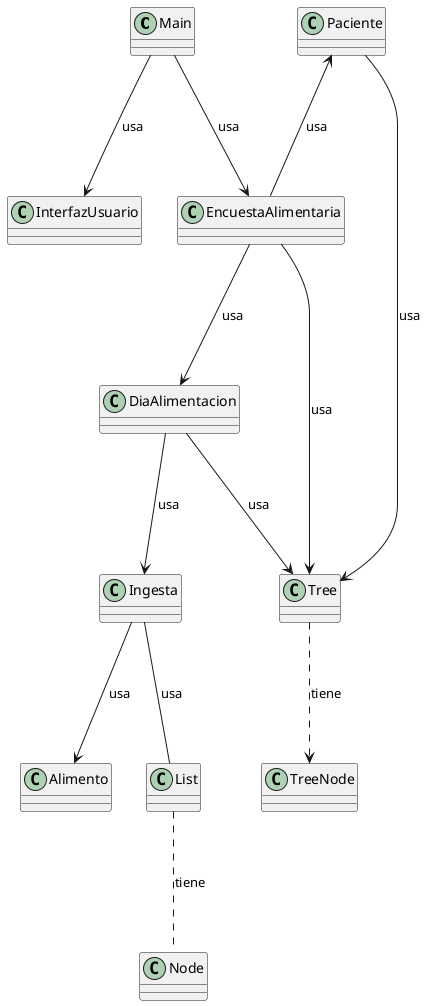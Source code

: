 @startuml
class Main{}
class InterfazUsuario{}
class EncuestaAlimentaria{}
class Paciente{}
class DiaAlimentacion{}
class Ingesta{}
class Alimento{}
class Tree{}
class TreeNode{}
class List{}
class Node{}

Main ---> InterfazUsuario : usa
Main ---> EncuestaAlimentaria : usa
Paciente <--- EncuestaAlimentaria : usa 
EncuestaAlimentaria ---> DiaAlimentacion : usa
DiaAlimentacion ---> Ingesta : usa 
Ingesta ---> Alimento : usa
EncuestaAlimentaria ---> Tree: usa
Paciente ---> Tree : usa
DiaAlimentacion ---> Tree : usa
Tree ...> TreeNode : tiene
Ingesta --- List : usa
List ... Node : tiene
@enduml

